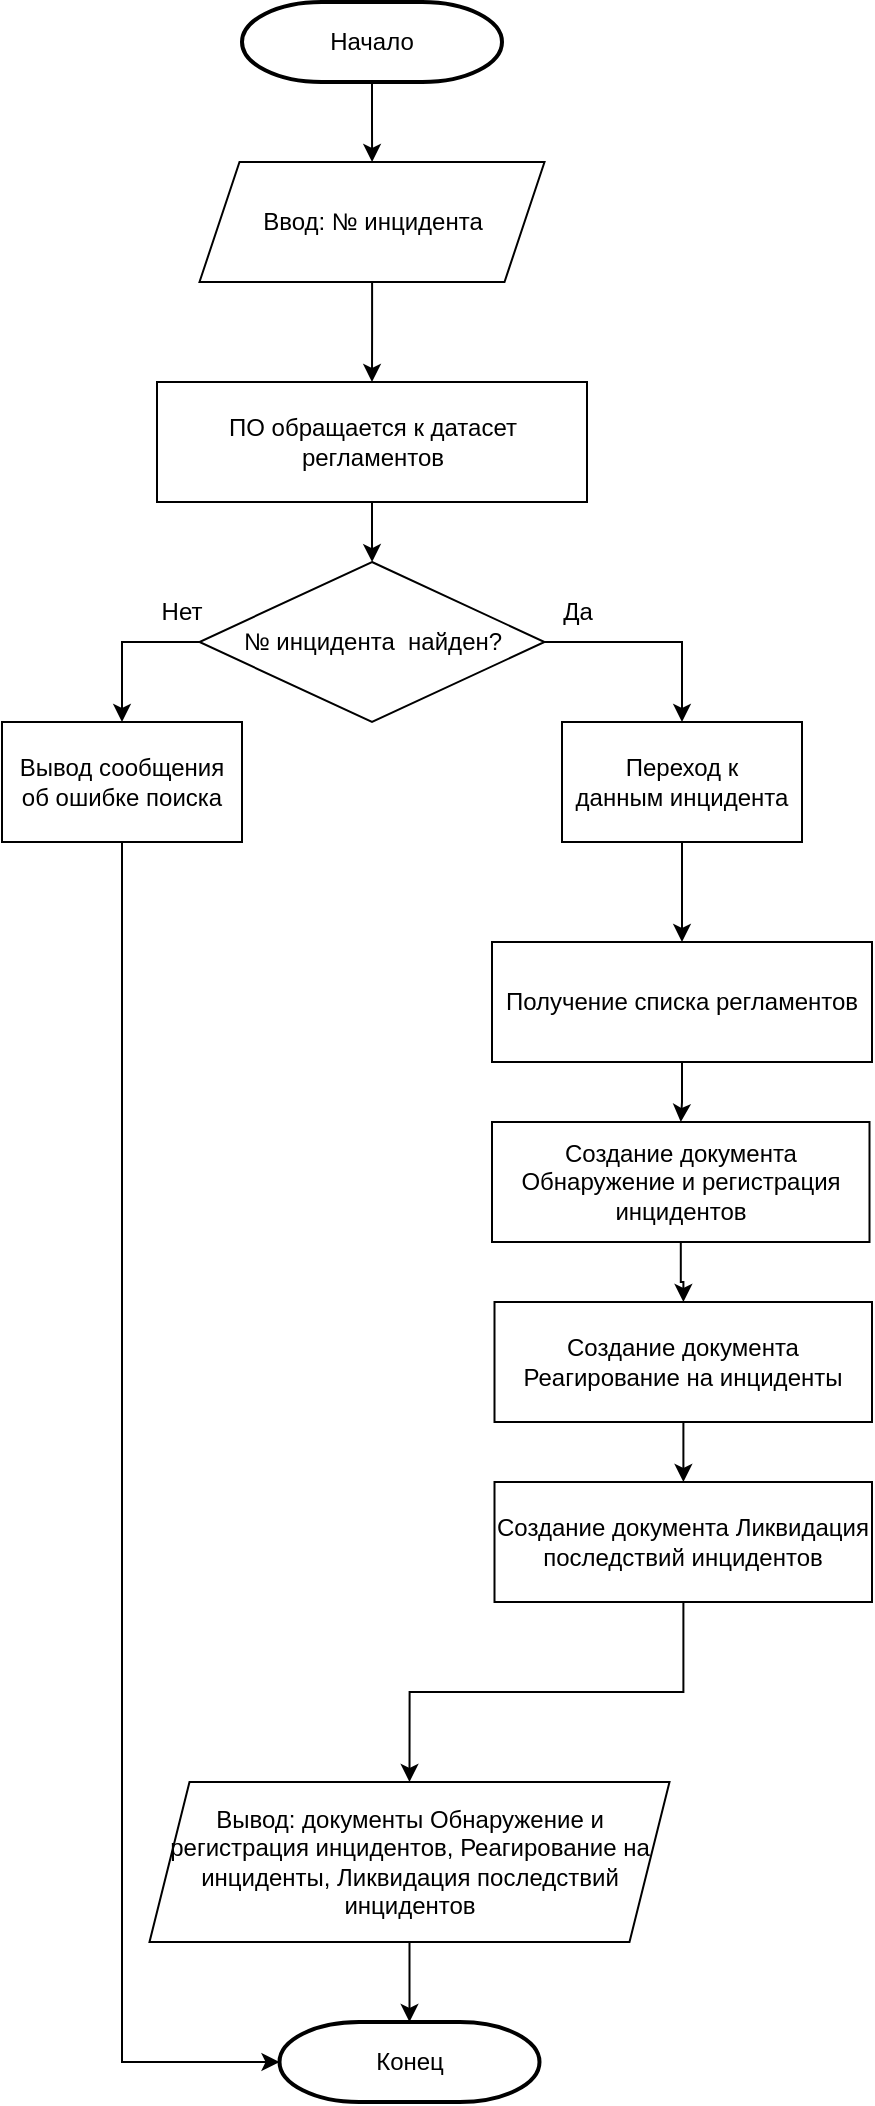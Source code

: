 <mxfile version="25.0.3">
  <diagram name="Страница — 1" id="FZuVYSKQKKseB5JXQPXO">
    <mxGraphModel dx="1290" dy="567" grid="1" gridSize="10" guides="1" tooltips="1" connect="1" arrows="1" fold="1" page="1" pageScale="1" pageWidth="827" pageHeight="1169" math="0" shadow="0">
      <root>
        <mxCell id="0" />
        <mxCell id="1" parent="0" />
        <mxCell id="bkzH_HI_l93UBFhGANAZ-1" value="" style="edgeStyle=orthogonalEdgeStyle;rounded=0;orthogonalLoop=1;jettySize=auto;html=1;" edge="1" parent="1" source="bkzH_HI_l93UBFhGANAZ-2" target="bkzH_HI_l93UBFhGANAZ-5">
          <mxGeometry relative="1" as="geometry" />
        </mxCell>
        <mxCell id="bkzH_HI_l93UBFhGANAZ-2" value="Начало" style="strokeWidth=2;html=1;shape=mxgraph.flowchart.terminator;whiteSpace=wrap;" vertex="1" parent="1">
          <mxGeometry x="360" y="40" width="130" height="40" as="geometry" />
        </mxCell>
        <mxCell id="bkzH_HI_l93UBFhGANAZ-3" value="Конец" style="strokeWidth=2;html=1;shape=mxgraph.flowchart.terminator;whiteSpace=wrap;" vertex="1" parent="1">
          <mxGeometry x="378.75" y="1050" width="130" height="40" as="geometry" />
        </mxCell>
        <mxCell id="bkzH_HI_l93UBFhGANAZ-4" value="" style="edgeStyle=orthogonalEdgeStyle;rounded=0;orthogonalLoop=1;jettySize=auto;html=1;" edge="1" parent="1" source="bkzH_HI_l93UBFhGANAZ-5" target="bkzH_HI_l93UBFhGANAZ-7">
          <mxGeometry relative="1" as="geometry" />
        </mxCell>
        <mxCell id="bkzH_HI_l93UBFhGANAZ-5" value="Ввод: № инцидента" style="shape=parallelogram;perimeter=parallelogramPerimeter;whiteSpace=wrap;html=1;fixedSize=1;" vertex="1" parent="1">
          <mxGeometry x="338.75" y="120" width="172.5" height="60" as="geometry" />
        </mxCell>
        <mxCell id="bkzH_HI_l93UBFhGANAZ-6" value="" style="edgeStyle=orthogonalEdgeStyle;rounded=0;orthogonalLoop=1;jettySize=auto;html=1;" edge="1" parent="1" source="bkzH_HI_l93UBFhGANAZ-7" target="bkzH_HI_l93UBFhGANAZ-10">
          <mxGeometry relative="1" as="geometry" />
        </mxCell>
        <mxCell id="bkzH_HI_l93UBFhGANAZ-7" value="ПО обращается к датасет регламентов" style="rounded=0;whiteSpace=wrap;html=1;" vertex="1" parent="1">
          <mxGeometry x="317.5" y="230" width="215" height="60" as="geometry" />
        </mxCell>
        <mxCell id="bkzH_HI_l93UBFhGANAZ-8" style="edgeStyle=orthogonalEdgeStyle;rounded=0;orthogonalLoop=1;jettySize=auto;html=1;exitX=0;exitY=0.5;exitDx=0;exitDy=0;entryX=0.5;entryY=0;entryDx=0;entryDy=0;" edge="1" parent="1" source="bkzH_HI_l93UBFhGANAZ-10" target="bkzH_HI_l93UBFhGANAZ-11">
          <mxGeometry relative="1" as="geometry" />
        </mxCell>
        <mxCell id="bkzH_HI_l93UBFhGANAZ-9" style="edgeStyle=orthogonalEdgeStyle;rounded=0;orthogonalLoop=1;jettySize=auto;html=1;exitX=1;exitY=0.5;exitDx=0;exitDy=0;entryX=0.5;entryY=0;entryDx=0;entryDy=0;" edge="1" parent="1" source="bkzH_HI_l93UBFhGANAZ-10" target="bkzH_HI_l93UBFhGANAZ-13">
          <mxGeometry relative="1" as="geometry" />
        </mxCell>
        <mxCell id="bkzH_HI_l93UBFhGANAZ-10" value="№ инцидента&amp;nbsp; найден?" style="rhombus;whiteSpace=wrap;html=1;" vertex="1" parent="1">
          <mxGeometry x="338.75" y="320" width="172.5" height="80" as="geometry" />
        </mxCell>
        <mxCell id="bkzH_HI_l93UBFhGANAZ-11" value="Вывод сообщения об ошибке поиска" style="rounded=0;whiteSpace=wrap;html=1;" vertex="1" parent="1">
          <mxGeometry x="240" y="400" width="120" height="60" as="geometry" />
        </mxCell>
        <mxCell id="bkzH_HI_l93UBFhGANAZ-12" value="" style="edgeStyle=orthogonalEdgeStyle;rounded=0;orthogonalLoop=1;jettySize=auto;html=1;" edge="1" parent="1" source="bkzH_HI_l93UBFhGANAZ-13" target="bkzH_HI_l93UBFhGANAZ-15">
          <mxGeometry relative="1" as="geometry" />
        </mxCell>
        <mxCell id="bkzH_HI_l93UBFhGANAZ-13" value="Переход к данным&amp;nbsp;инцидента" style="rounded=0;whiteSpace=wrap;html=1;" vertex="1" parent="1">
          <mxGeometry x="520" y="400" width="120" height="60" as="geometry" />
        </mxCell>
        <mxCell id="bkzH_HI_l93UBFhGANAZ-14" value="" style="edgeStyle=orthogonalEdgeStyle;rounded=0;orthogonalLoop=1;jettySize=auto;html=1;" edge="1" parent="1" source="bkzH_HI_l93UBFhGANAZ-15" target="bkzH_HI_l93UBFhGANAZ-20">
          <mxGeometry relative="1" as="geometry" />
        </mxCell>
        <mxCell id="bkzH_HI_l93UBFhGANAZ-15" value="Получение списка регламентов" style="rounded=0;whiteSpace=wrap;html=1;" vertex="1" parent="1">
          <mxGeometry x="485" y="510" width="190" height="60" as="geometry" />
        </mxCell>
        <mxCell id="bkzH_HI_l93UBFhGANAZ-16" value="Да" style="text;html=1;align=center;verticalAlign=middle;whiteSpace=wrap;rounded=0;" vertex="1" parent="1">
          <mxGeometry x="497.5" y="330" width="60" height="30" as="geometry" />
        </mxCell>
        <mxCell id="bkzH_HI_l93UBFhGANAZ-17" value="Нет" style="text;html=1;align=center;verticalAlign=middle;whiteSpace=wrap;rounded=0;" vertex="1" parent="1">
          <mxGeometry x="300" y="330" width="60" height="30" as="geometry" />
        </mxCell>
        <mxCell id="bkzH_HI_l93UBFhGANAZ-18" style="edgeStyle=orthogonalEdgeStyle;rounded=0;orthogonalLoop=1;jettySize=auto;html=1;exitX=0.5;exitY=1;exitDx=0;exitDy=0;entryX=0;entryY=0.5;entryDx=0;entryDy=0;entryPerimeter=0;" edge="1" parent="1" source="bkzH_HI_l93UBFhGANAZ-11" target="bkzH_HI_l93UBFhGANAZ-3">
          <mxGeometry relative="1" as="geometry" />
        </mxCell>
        <mxCell id="bkzH_HI_l93UBFhGANAZ-27" value="" style="edgeStyle=orthogonalEdgeStyle;rounded=0;orthogonalLoop=1;jettySize=auto;html=1;" edge="1" parent="1" source="bkzH_HI_l93UBFhGANAZ-20" target="bkzH_HI_l93UBFhGANAZ-25">
          <mxGeometry relative="1" as="geometry" />
        </mxCell>
        <mxCell id="bkzH_HI_l93UBFhGANAZ-20" value="Создание документа Обнаружение и регистрация инцидентов" style="rounded=0;whiteSpace=wrap;html=1;" vertex="1" parent="1">
          <mxGeometry x="485" y="600" width="188.75" height="60" as="geometry" />
        </mxCell>
        <mxCell id="bkzH_HI_l93UBFhGANAZ-21" value="" style="edgeStyle=orthogonalEdgeStyle;rounded=0;orthogonalLoop=1;jettySize=auto;html=1;" edge="1" parent="1" source="bkzH_HI_l93UBFhGANAZ-22" target="bkzH_HI_l93UBFhGANAZ-3">
          <mxGeometry relative="1" as="geometry" />
        </mxCell>
        <mxCell id="bkzH_HI_l93UBFhGANAZ-22" value="Вывод: документы Обнаружение и регистрация инцидентов, Реагирование на инциденты, Ликвидация последствий инцидентов" style="shape=parallelogram;perimeter=parallelogramPerimeter;whiteSpace=wrap;html=1;fixedSize=1;" vertex="1" parent="1">
          <mxGeometry x="313.75" y="930" width="260" height="80" as="geometry" />
        </mxCell>
        <mxCell id="bkzH_HI_l93UBFhGANAZ-28" value="" style="edgeStyle=orthogonalEdgeStyle;rounded=0;orthogonalLoop=1;jettySize=auto;html=1;" edge="1" parent="1" source="bkzH_HI_l93UBFhGANAZ-25" target="bkzH_HI_l93UBFhGANAZ-26">
          <mxGeometry relative="1" as="geometry" />
        </mxCell>
        <mxCell id="bkzH_HI_l93UBFhGANAZ-25" value="Создание документа Реагирование на инциденты" style="rounded=0;whiteSpace=wrap;html=1;" vertex="1" parent="1">
          <mxGeometry x="486.25" y="690" width="188.75" height="60" as="geometry" />
        </mxCell>
        <mxCell id="bkzH_HI_l93UBFhGANAZ-29" style="edgeStyle=orthogonalEdgeStyle;rounded=0;orthogonalLoop=1;jettySize=auto;html=1;entryX=0.5;entryY=0;entryDx=0;entryDy=0;" edge="1" parent="1" source="bkzH_HI_l93UBFhGANAZ-26" target="bkzH_HI_l93UBFhGANAZ-22">
          <mxGeometry relative="1" as="geometry" />
        </mxCell>
        <mxCell id="bkzH_HI_l93UBFhGANAZ-26" value="Создание документа Ликвидация последствий инцидентов" style="rounded=0;whiteSpace=wrap;html=1;" vertex="1" parent="1">
          <mxGeometry x="486.25" y="780" width="188.75" height="60" as="geometry" />
        </mxCell>
      </root>
    </mxGraphModel>
  </diagram>
</mxfile>
